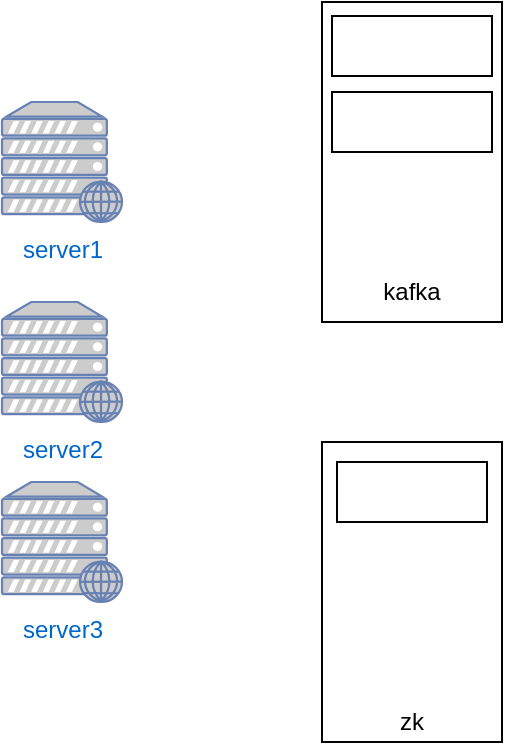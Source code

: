 <mxfile version="13.0.3" type="device"><diagram id="zSoEweEcSHrdnVVMLpO3" name="第 1 页"><mxGraphModel dx="852" dy="494" grid="1" gridSize="10" guides="1" tooltips="1" connect="1" arrows="1" fold="1" page="1" pageScale="1" pageWidth="1100" pageHeight="850" math="0" shadow="0"><root><mxCell id="0"/><mxCell id="1" parent="0"/><mxCell id="EV-GfG_bglOdp6soXY0Y-1" value="&lt;br&gt;&lt;br&gt;&lt;br&gt;&lt;br&gt;&lt;br&gt;&lt;br&gt;&lt;br&gt;&lt;br&gt;&lt;br&gt;kafka" style="rounded=0;whiteSpace=wrap;html=1;" vertex="1" parent="1"><mxGeometry x="240" y="30" width="90" height="160" as="geometry"/></mxCell><mxCell id="EV-GfG_bglOdp6soXY0Y-2" value="&lt;br&gt;&lt;br&gt;&lt;br&gt;&lt;br&gt;&lt;br&gt;&lt;br&gt;&lt;br&gt;&lt;br&gt;&lt;br&gt;zk" style="rounded=0;whiteSpace=wrap;html=1;" vertex="1" parent="1"><mxGeometry x="240" y="250" width="90" height="150" as="geometry"/></mxCell><mxCell id="EV-GfG_bglOdp6soXY0Y-3" value="server1" style="fontColor=#0066CC;verticalAlign=top;verticalLabelPosition=bottom;labelPosition=center;align=center;html=1;outlineConnect=0;fillColor=#CCCCCC;strokeColor=#6881B3;gradientColor=none;gradientDirection=north;strokeWidth=2;shape=mxgraph.networks.web_server;" vertex="1" parent="1"><mxGeometry x="80" y="80" width="60" height="60" as="geometry"/></mxCell><mxCell id="EV-GfG_bglOdp6soXY0Y-4" value="server2" style="fontColor=#0066CC;verticalAlign=top;verticalLabelPosition=bottom;labelPosition=center;align=center;html=1;outlineConnect=0;fillColor=#CCCCCC;strokeColor=#6881B3;gradientColor=none;gradientDirection=north;strokeWidth=2;shape=mxgraph.networks.web_server;" vertex="1" parent="1"><mxGeometry x="80" y="180" width="60" height="60" as="geometry"/></mxCell><mxCell id="EV-GfG_bglOdp6soXY0Y-5" value="server3" style="fontColor=#0066CC;verticalAlign=top;verticalLabelPosition=bottom;labelPosition=center;align=center;html=1;outlineConnect=0;fillColor=#CCCCCC;strokeColor=#6881B3;gradientColor=none;gradientDirection=north;strokeWidth=2;shape=mxgraph.networks.web_server;" vertex="1" parent="1"><mxGeometry x="80" y="270" width="60" height="60" as="geometry"/></mxCell><mxCell id="EV-GfG_bglOdp6soXY0Y-6" value="" style="rounded=0;whiteSpace=wrap;html=1;" vertex="1" parent="1"><mxGeometry x="245" y="37" width="80" height="30" as="geometry"/></mxCell><mxCell id="EV-GfG_bglOdp6soXY0Y-7" value="" style="rounded=0;whiteSpace=wrap;html=1;" vertex="1" parent="1"><mxGeometry x="245" y="75" width="80" height="30" as="geometry"/></mxCell><mxCell id="EV-GfG_bglOdp6soXY0Y-8" value="" style="rounded=0;whiteSpace=wrap;html=1;" vertex="1" parent="1"><mxGeometry x="247.5" y="260" width="75" height="30" as="geometry"/></mxCell></root></mxGraphModel></diagram></mxfile>